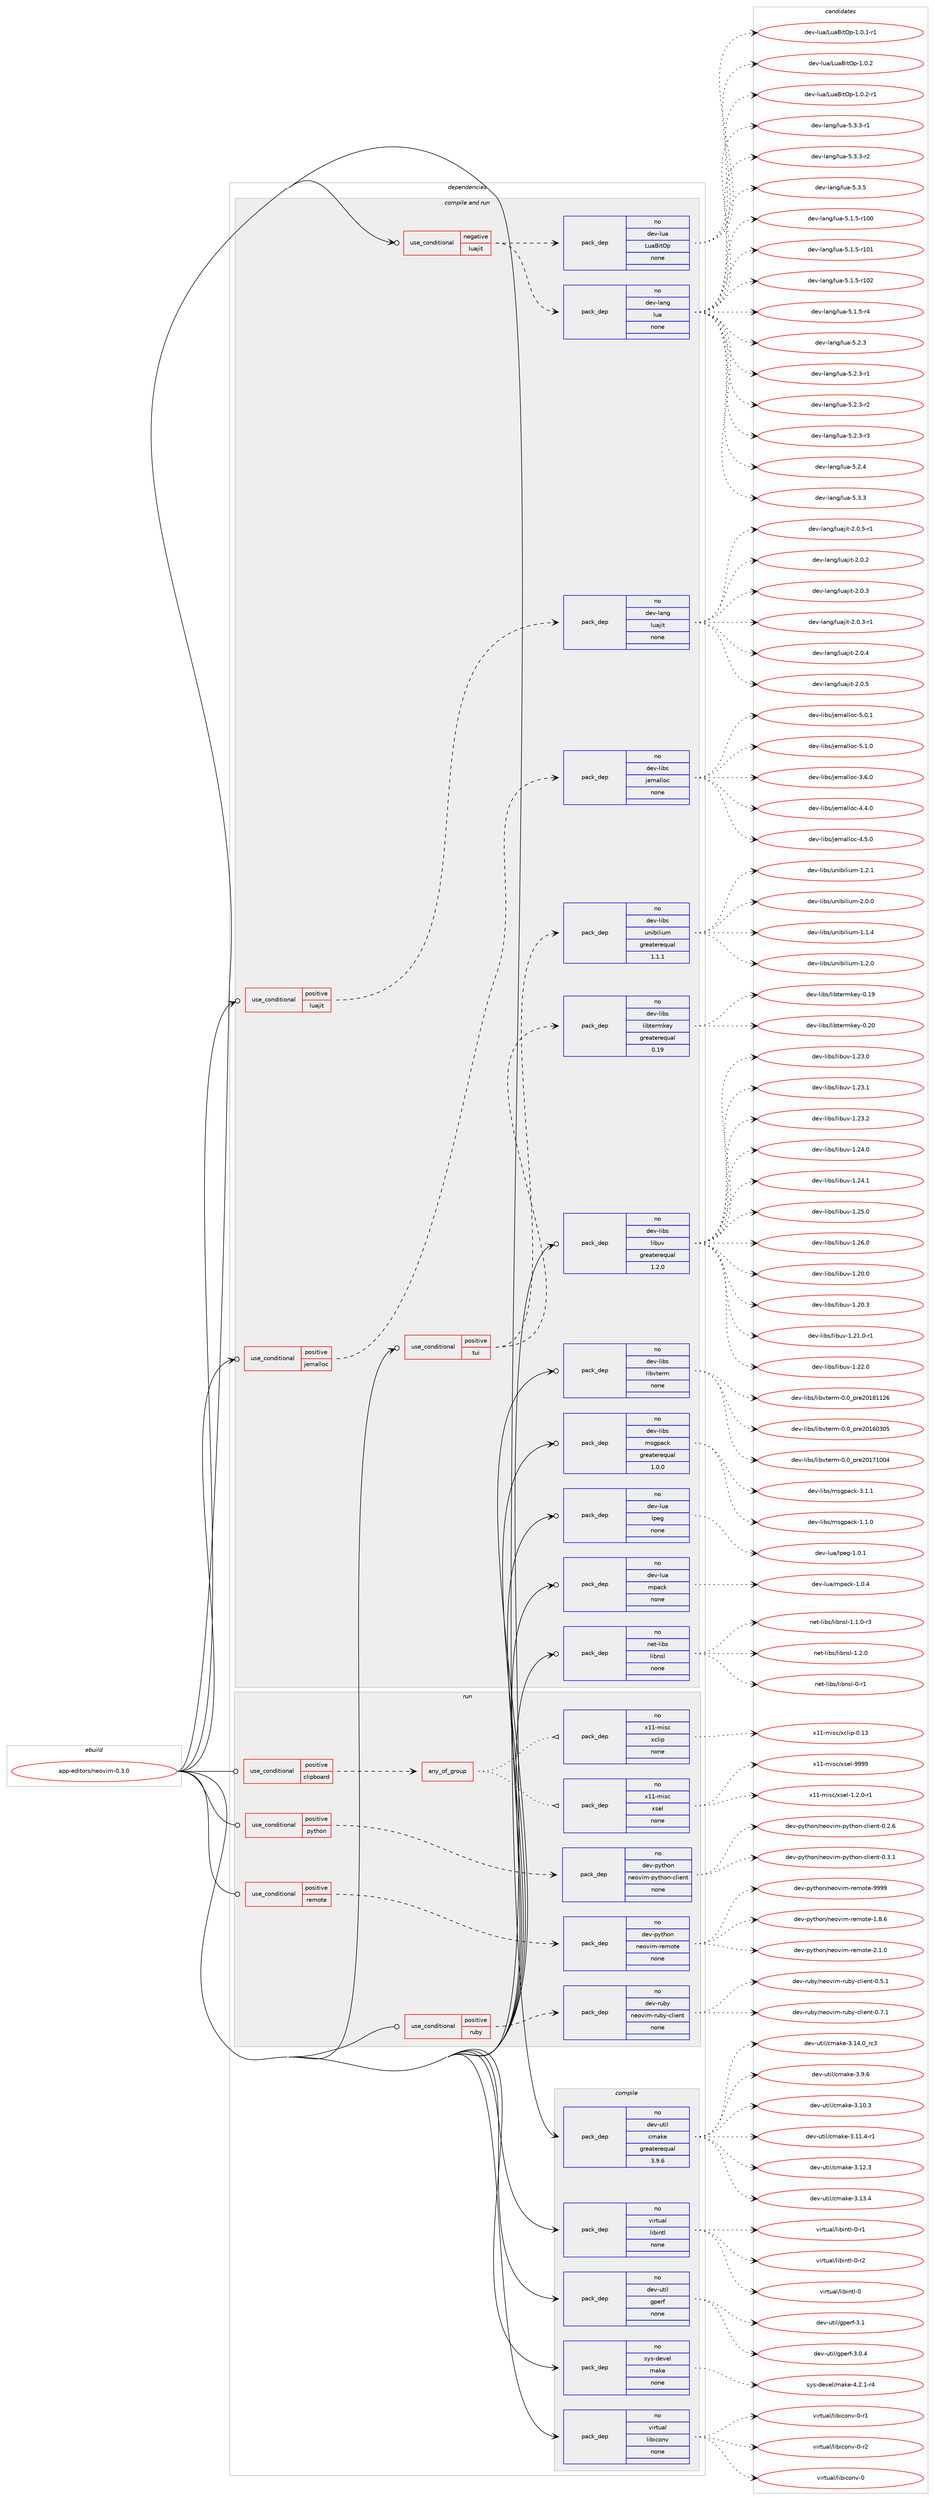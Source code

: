 digraph prolog {

# *************
# Graph options
# *************

newrank=true;
concentrate=true;
compound=true;
graph [rankdir=LR,fontname=Helvetica,fontsize=10,ranksep=1.5];#, ranksep=2.5, nodesep=0.2];
edge  [arrowhead=vee];
node  [fontname=Helvetica,fontsize=10];

# **********
# The ebuild
# **********

subgraph cluster_leftcol {
color=gray;
rank=same;
label=<<i>ebuild</i>>;
id [label="app-editors/neovim-0.3.0", color=red, width=4, href="../app-editors/neovim-0.3.0.svg"];
}

# ****************
# The dependencies
# ****************

subgraph cluster_midcol {
color=gray;
label=<<i>dependencies</i>>;
subgraph cluster_compile {
fillcolor="#eeeeee";
style=filled;
label=<<i>compile</i>>;
subgraph pack912097 {
dependency1280992 [label=<<TABLE BORDER="0" CELLBORDER="1" CELLSPACING="0" CELLPADDING="4" WIDTH="220"><TR><TD ROWSPAN="6" CELLPADDING="30">pack_dep</TD></TR><TR><TD WIDTH="110">no</TD></TR><TR><TD>dev-util</TD></TR><TR><TD>cmake</TD></TR><TR><TD>greaterequal</TD></TR><TR><TD>3.9.6</TD></TR></TABLE>>, shape=none, color=blue];
}
id:e -> dependency1280992:w [weight=20,style="solid",arrowhead="vee"];
subgraph pack912098 {
dependency1280993 [label=<<TABLE BORDER="0" CELLBORDER="1" CELLSPACING="0" CELLPADDING="4" WIDTH="220"><TR><TD ROWSPAN="6" CELLPADDING="30">pack_dep</TD></TR><TR><TD WIDTH="110">no</TD></TR><TR><TD>dev-util</TD></TR><TR><TD>gperf</TD></TR><TR><TD>none</TD></TR><TR><TD></TD></TR></TABLE>>, shape=none, color=blue];
}
id:e -> dependency1280993:w [weight=20,style="solid",arrowhead="vee"];
subgraph pack912099 {
dependency1280994 [label=<<TABLE BORDER="0" CELLBORDER="1" CELLSPACING="0" CELLPADDING="4" WIDTH="220"><TR><TD ROWSPAN="6" CELLPADDING="30">pack_dep</TD></TR><TR><TD WIDTH="110">no</TD></TR><TR><TD>sys-devel</TD></TR><TR><TD>make</TD></TR><TR><TD>none</TD></TR><TR><TD></TD></TR></TABLE>>, shape=none, color=blue];
}
id:e -> dependency1280994:w [weight=20,style="solid",arrowhead="vee"];
subgraph pack912100 {
dependency1280995 [label=<<TABLE BORDER="0" CELLBORDER="1" CELLSPACING="0" CELLPADDING="4" WIDTH="220"><TR><TD ROWSPAN="6" CELLPADDING="30">pack_dep</TD></TR><TR><TD WIDTH="110">no</TD></TR><TR><TD>virtual</TD></TR><TR><TD>libiconv</TD></TR><TR><TD>none</TD></TR><TR><TD></TD></TR></TABLE>>, shape=none, color=blue];
}
id:e -> dependency1280995:w [weight=20,style="solid",arrowhead="vee"];
subgraph pack912101 {
dependency1280996 [label=<<TABLE BORDER="0" CELLBORDER="1" CELLSPACING="0" CELLPADDING="4" WIDTH="220"><TR><TD ROWSPAN="6" CELLPADDING="30">pack_dep</TD></TR><TR><TD WIDTH="110">no</TD></TR><TR><TD>virtual</TD></TR><TR><TD>libintl</TD></TR><TR><TD>none</TD></TR><TR><TD></TD></TR></TABLE>>, shape=none, color=blue];
}
id:e -> dependency1280996:w [weight=20,style="solid",arrowhead="vee"];
}
subgraph cluster_compileandrun {
fillcolor="#eeeeee";
style=filled;
label=<<i>compile and run</i>>;
subgraph cond348966 {
dependency1280997 [label=<<TABLE BORDER="0" CELLBORDER="1" CELLSPACING="0" CELLPADDING="4"><TR><TD ROWSPAN="3" CELLPADDING="10">use_conditional</TD></TR><TR><TD>negative</TD></TR><TR><TD>luajit</TD></TR></TABLE>>, shape=none, color=red];
subgraph pack912102 {
dependency1280998 [label=<<TABLE BORDER="0" CELLBORDER="1" CELLSPACING="0" CELLPADDING="4" WIDTH="220"><TR><TD ROWSPAN="6" CELLPADDING="30">pack_dep</TD></TR><TR><TD WIDTH="110">no</TD></TR><TR><TD>dev-lang</TD></TR><TR><TD>lua</TD></TR><TR><TD>none</TD></TR><TR><TD></TD></TR></TABLE>>, shape=none, color=blue];
}
dependency1280997:e -> dependency1280998:w [weight=20,style="dashed",arrowhead="vee"];
subgraph pack912103 {
dependency1280999 [label=<<TABLE BORDER="0" CELLBORDER="1" CELLSPACING="0" CELLPADDING="4" WIDTH="220"><TR><TD ROWSPAN="6" CELLPADDING="30">pack_dep</TD></TR><TR><TD WIDTH="110">no</TD></TR><TR><TD>dev-lua</TD></TR><TR><TD>LuaBitOp</TD></TR><TR><TD>none</TD></TR><TR><TD></TD></TR></TABLE>>, shape=none, color=blue];
}
dependency1280997:e -> dependency1280999:w [weight=20,style="dashed",arrowhead="vee"];
}
id:e -> dependency1280997:w [weight=20,style="solid",arrowhead="odotvee"];
subgraph cond348967 {
dependency1281000 [label=<<TABLE BORDER="0" CELLBORDER="1" CELLSPACING="0" CELLPADDING="4"><TR><TD ROWSPAN="3" CELLPADDING="10">use_conditional</TD></TR><TR><TD>positive</TD></TR><TR><TD>jemalloc</TD></TR></TABLE>>, shape=none, color=red];
subgraph pack912104 {
dependency1281001 [label=<<TABLE BORDER="0" CELLBORDER="1" CELLSPACING="0" CELLPADDING="4" WIDTH="220"><TR><TD ROWSPAN="6" CELLPADDING="30">pack_dep</TD></TR><TR><TD WIDTH="110">no</TD></TR><TR><TD>dev-libs</TD></TR><TR><TD>jemalloc</TD></TR><TR><TD>none</TD></TR><TR><TD></TD></TR></TABLE>>, shape=none, color=blue];
}
dependency1281000:e -> dependency1281001:w [weight=20,style="dashed",arrowhead="vee"];
}
id:e -> dependency1281000:w [weight=20,style="solid",arrowhead="odotvee"];
subgraph cond348968 {
dependency1281002 [label=<<TABLE BORDER="0" CELLBORDER="1" CELLSPACING="0" CELLPADDING="4"><TR><TD ROWSPAN="3" CELLPADDING="10">use_conditional</TD></TR><TR><TD>positive</TD></TR><TR><TD>luajit</TD></TR></TABLE>>, shape=none, color=red];
subgraph pack912105 {
dependency1281003 [label=<<TABLE BORDER="0" CELLBORDER="1" CELLSPACING="0" CELLPADDING="4" WIDTH="220"><TR><TD ROWSPAN="6" CELLPADDING="30">pack_dep</TD></TR><TR><TD WIDTH="110">no</TD></TR><TR><TD>dev-lang</TD></TR><TR><TD>luajit</TD></TR><TR><TD>none</TD></TR><TR><TD></TD></TR></TABLE>>, shape=none, color=blue];
}
dependency1281002:e -> dependency1281003:w [weight=20,style="dashed",arrowhead="vee"];
}
id:e -> dependency1281002:w [weight=20,style="solid",arrowhead="odotvee"];
subgraph cond348969 {
dependency1281004 [label=<<TABLE BORDER="0" CELLBORDER="1" CELLSPACING="0" CELLPADDING="4"><TR><TD ROWSPAN="3" CELLPADDING="10">use_conditional</TD></TR><TR><TD>positive</TD></TR><TR><TD>tui</TD></TR></TABLE>>, shape=none, color=red];
subgraph pack912106 {
dependency1281005 [label=<<TABLE BORDER="0" CELLBORDER="1" CELLSPACING="0" CELLPADDING="4" WIDTH="220"><TR><TD ROWSPAN="6" CELLPADDING="30">pack_dep</TD></TR><TR><TD WIDTH="110">no</TD></TR><TR><TD>dev-libs</TD></TR><TR><TD>libtermkey</TD></TR><TR><TD>greaterequal</TD></TR><TR><TD>0.19</TD></TR></TABLE>>, shape=none, color=blue];
}
dependency1281004:e -> dependency1281005:w [weight=20,style="dashed",arrowhead="vee"];
subgraph pack912107 {
dependency1281006 [label=<<TABLE BORDER="0" CELLBORDER="1" CELLSPACING="0" CELLPADDING="4" WIDTH="220"><TR><TD ROWSPAN="6" CELLPADDING="30">pack_dep</TD></TR><TR><TD WIDTH="110">no</TD></TR><TR><TD>dev-libs</TD></TR><TR><TD>unibilium</TD></TR><TR><TD>greaterequal</TD></TR><TR><TD>1.1.1</TD></TR></TABLE>>, shape=none, color=blue];
}
dependency1281004:e -> dependency1281006:w [weight=20,style="dashed",arrowhead="vee"];
}
id:e -> dependency1281004:w [weight=20,style="solid",arrowhead="odotvee"];
subgraph pack912108 {
dependency1281007 [label=<<TABLE BORDER="0" CELLBORDER="1" CELLSPACING="0" CELLPADDING="4" WIDTH="220"><TR><TD ROWSPAN="6" CELLPADDING="30">pack_dep</TD></TR><TR><TD WIDTH="110">no</TD></TR><TR><TD>dev-libs</TD></TR><TR><TD>libuv</TD></TR><TR><TD>greaterequal</TD></TR><TR><TD>1.2.0</TD></TR></TABLE>>, shape=none, color=blue];
}
id:e -> dependency1281007:w [weight=20,style="solid",arrowhead="odotvee"];
subgraph pack912109 {
dependency1281008 [label=<<TABLE BORDER="0" CELLBORDER="1" CELLSPACING="0" CELLPADDING="4" WIDTH="220"><TR><TD ROWSPAN="6" CELLPADDING="30">pack_dep</TD></TR><TR><TD WIDTH="110">no</TD></TR><TR><TD>dev-libs</TD></TR><TR><TD>libvterm</TD></TR><TR><TD>none</TD></TR><TR><TD></TD></TR></TABLE>>, shape=none, color=blue];
}
id:e -> dependency1281008:w [weight=20,style="solid",arrowhead="odotvee"];
subgraph pack912110 {
dependency1281009 [label=<<TABLE BORDER="0" CELLBORDER="1" CELLSPACING="0" CELLPADDING="4" WIDTH="220"><TR><TD ROWSPAN="6" CELLPADDING="30">pack_dep</TD></TR><TR><TD WIDTH="110">no</TD></TR><TR><TD>dev-libs</TD></TR><TR><TD>msgpack</TD></TR><TR><TD>greaterequal</TD></TR><TR><TD>1.0.0</TD></TR></TABLE>>, shape=none, color=blue];
}
id:e -> dependency1281009:w [weight=20,style="solid",arrowhead="odotvee"];
subgraph pack912111 {
dependency1281010 [label=<<TABLE BORDER="0" CELLBORDER="1" CELLSPACING="0" CELLPADDING="4" WIDTH="220"><TR><TD ROWSPAN="6" CELLPADDING="30">pack_dep</TD></TR><TR><TD WIDTH="110">no</TD></TR><TR><TD>dev-lua</TD></TR><TR><TD>lpeg</TD></TR><TR><TD>none</TD></TR><TR><TD></TD></TR></TABLE>>, shape=none, color=blue];
}
id:e -> dependency1281010:w [weight=20,style="solid",arrowhead="odotvee"];
subgraph pack912112 {
dependency1281011 [label=<<TABLE BORDER="0" CELLBORDER="1" CELLSPACING="0" CELLPADDING="4" WIDTH="220"><TR><TD ROWSPAN="6" CELLPADDING="30">pack_dep</TD></TR><TR><TD WIDTH="110">no</TD></TR><TR><TD>dev-lua</TD></TR><TR><TD>mpack</TD></TR><TR><TD>none</TD></TR><TR><TD></TD></TR></TABLE>>, shape=none, color=blue];
}
id:e -> dependency1281011:w [weight=20,style="solid",arrowhead="odotvee"];
subgraph pack912113 {
dependency1281012 [label=<<TABLE BORDER="0" CELLBORDER="1" CELLSPACING="0" CELLPADDING="4" WIDTH="220"><TR><TD ROWSPAN="6" CELLPADDING="30">pack_dep</TD></TR><TR><TD WIDTH="110">no</TD></TR><TR><TD>net-libs</TD></TR><TR><TD>libnsl</TD></TR><TR><TD>none</TD></TR><TR><TD></TD></TR></TABLE>>, shape=none, color=blue];
}
id:e -> dependency1281012:w [weight=20,style="solid",arrowhead="odotvee"];
}
subgraph cluster_run {
fillcolor="#eeeeee";
style=filled;
label=<<i>run</i>>;
subgraph cond348970 {
dependency1281013 [label=<<TABLE BORDER="0" CELLBORDER="1" CELLSPACING="0" CELLPADDING="4"><TR><TD ROWSPAN="3" CELLPADDING="10">use_conditional</TD></TR><TR><TD>positive</TD></TR><TR><TD>clipboard</TD></TR></TABLE>>, shape=none, color=red];
subgraph any19401 {
dependency1281014 [label=<<TABLE BORDER="0" CELLBORDER="1" CELLSPACING="0" CELLPADDING="4"><TR><TD CELLPADDING="10">any_of_group</TD></TR></TABLE>>, shape=none, color=red];subgraph pack912114 {
dependency1281015 [label=<<TABLE BORDER="0" CELLBORDER="1" CELLSPACING="0" CELLPADDING="4" WIDTH="220"><TR><TD ROWSPAN="6" CELLPADDING="30">pack_dep</TD></TR><TR><TD WIDTH="110">no</TD></TR><TR><TD>x11-misc</TD></TR><TR><TD>xsel</TD></TR><TR><TD>none</TD></TR><TR><TD></TD></TR></TABLE>>, shape=none, color=blue];
}
dependency1281014:e -> dependency1281015:w [weight=20,style="dotted",arrowhead="oinv"];
subgraph pack912115 {
dependency1281016 [label=<<TABLE BORDER="0" CELLBORDER="1" CELLSPACING="0" CELLPADDING="4" WIDTH="220"><TR><TD ROWSPAN="6" CELLPADDING="30">pack_dep</TD></TR><TR><TD WIDTH="110">no</TD></TR><TR><TD>x11-misc</TD></TR><TR><TD>xclip</TD></TR><TR><TD>none</TD></TR><TR><TD></TD></TR></TABLE>>, shape=none, color=blue];
}
dependency1281014:e -> dependency1281016:w [weight=20,style="dotted",arrowhead="oinv"];
}
dependency1281013:e -> dependency1281014:w [weight=20,style="dashed",arrowhead="vee"];
}
id:e -> dependency1281013:w [weight=20,style="solid",arrowhead="odot"];
subgraph cond348971 {
dependency1281017 [label=<<TABLE BORDER="0" CELLBORDER="1" CELLSPACING="0" CELLPADDING="4"><TR><TD ROWSPAN="3" CELLPADDING="10">use_conditional</TD></TR><TR><TD>positive</TD></TR><TR><TD>python</TD></TR></TABLE>>, shape=none, color=red];
subgraph pack912116 {
dependency1281018 [label=<<TABLE BORDER="0" CELLBORDER="1" CELLSPACING="0" CELLPADDING="4" WIDTH="220"><TR><TD ROWSPAN="6" CELLPADDING="30">pack_dep</TD></TR><TR><TD WIDTH="110">no</TD></TR><TR><TD>dev-python</TD></TR><TR><TD>neovim-python-client</TD></TR><TR><TD>none</TD></TR><TR><TD></TD></TR></TABLE>>, shape=none, color=blue];
}
dependency1281017:e -> dependency1281018:w [weight=20,style="dashed",arrowhead="vee"];
}
id:e -> dependency1281017:w [weight=20,style="solid",arrowhead="odot"];
subgraph cond348972 {
dependency1281019 [label=<<TABLE BORDER="0" CELLBORDER="1" CELLSPACING="0" CELLPADDING="4"><TR><TD ROWSPAN="3" CELLPADDING="10">use_conditional</TD></TR><TR><TD>positive</TD></TR><TR><TD>remote</TD></TR></TABLE>>, shape=none, color=red];
subgraph pack912117 {
dependency1281020 [label=<<TABLE BORDER="0" CELLBORDER="1" CELLSPACING="0" CELLPADDING="4" WIDTH="220"><TR><TD ROWSPAN="6" CELLPADDING="30">pack_dep</TD></TR><TR><TD WIDTH="110">no</TD></TR><TR><TD>dev-python</TD></TR><TR><TD>neovim-remote</TD></TR><TR><TD>none</TD></TR><TR><TD></TD></TR></TABLE>>, shape=none, color=blue];
}
dependency1281019:e -> dependency1281020:w [weight=20,style="dashed",arrowhead="vee"];
}
id:e -> dependency1281019:w [weight=20,style="solid",arrowhead="odot"];
subgraph cond348973 {
dependency1281021 [label=<<TABLE BORDER="0" CELLBORDER="1" CELLSPACING="0" CELLPADDING="4"><TR><TD ROWSPAN="3" CELLPADDING="10">use_conditional</TD></TR><TR><TD>positive</TD></TR><TR><TD>ruby</TD></TR></TABLE>>, shape=none, color=red];
subgraph pack912118 {
dependency1281022 [label=<<TABLE BORDER="0" CELLBORDER="1" CELLSPACING="0" CELLPADDING="4" WIDTH="220"><TR><TD ROWSPAN="6" CELLPADDING="30">pack_dep</TD></TR><TR><TD WIDTH="110">no</TD></TR><TR><TD>dev-ruby</TD></TR><TR><TD>neovim-ruby-client</TD></TR><TR><TD>none</TD></TR><TR><TD></TD></TR></TABLE>>, shape=none, color=blue];
}
dependency1281021:e -> dependency1281022:w [weight=20,style="dashed",arrowhead="vee"];
}
id:e -> dependency1281021:w [weight=20,style="solid",arrowhead="odot"];
}
}

# **************
# The candidates
# **************

subgraph cluster_choices {
rank=same;
color=gray;
label=<<i>candidates</i>>;

subgraph choice912097 {
color=black;
nodesep=1;
choice1001011184511711610510847991099710710145514649484651 [label="dev-util/cmake-3.10.3", color=red, width=4,href="../dev-util/cmake-3.10.3.svg"];
choice10010111845117116105108479910997107101455146494946524511449 [label="dev-util/cmake-3.11.4-r1", color=red, width=4,href="../dev-util/cmake-3.11.4-r1.svg"];
choice1001011184511711610510847991099710710145514649504651 [label="dev-util/cmake-3.12.3", color=red, width=4,href="../dev-util/cmake-3.12.3.svg"];
choice1001011184511711610510847991099710710145514649514652 [label="dev-util/cmake-3.13.4", color=red, width=4,href="../dev-util/cmake-3.13.4.svg"];
choice1001011184511711610510847991099710710145514649524648951149951 [label="dev-util/cmake-3.14.0_rc3", color=red, width=4,href="../dev-util/cmake-3.14.0_rc3.svg"];
choice10010111845117116105108479910997107101455146574654 [label="dev-util/cmake-3.9.6", color=red, width=4,href="../dev-util/cmake-3.9.6.svg"];
dependency1280992:e -> choice1001011184511711610510847991099710710145514649484651:w [style=dotted,weight="100"];
dependency1280992:e -> choice10010111845117116105108479910997107101455146494946524511449:w [style=dotted,weight="100"];
dependency1280992:e -> choice1001011184511711610510847991099710710145514649504651:w [style=dotted,weight="100"];
dependency1280992:e -> choice1001011184511711610510847991099710710145514649514652:w [style=dotted,weight="100"];
dependency1280992:e -> choice1001011184511711610510847991099710710145514649524648951149951:w [style=dotted,weight="100"];
dependency1280992:e -> choice10010111845117116105108479910997107101455146574654:w [style=dotted,weight="100"];
}
subgraph choice912098 {
color=black;
nodesep=1;
choice1001011184511711610510847103112101114102455146484652 [label="dev-util/gperf-3.0.4", color=red, width=4,href="../dev-util/gperf-3.0.4.svg"];
choice100101118451171161051084710311210111410245514649 [label="dev-util/gperf-3.1", color=red, width=4,href="../dev-util/gperf-3.1.svg"];
dependency1280993:e -> choice1001011184511711610510847103112101114102455146484652:w [style=dotted,weight="100"];
dependency1280993:e -> choice100101118451171161051084710311210111410245514649:w [style=dotted,weight="100"];
}
subgraph choice912099 {
color=black;
nodesep=1;
choice1151211154510010111810110847109971071014552465046494511452 [label="sys-devel/make-4.2.1-r4", color=red, width=4,href="../sys-devel/make-4.2.1-r4.svg"];
dependency1280994:e -> choice1151211154510010111810110847109971071014552465046494511452:w [style=dotted,weight="100"];
}
subgraph choice912100 {
color=black;
nodesep=1;
choice118105114116117971084710810598105991111101184548 [label="virtual/libiconv-0", color=red, width=4,href="../virtual/libiconv-0.svg"];
choice1181051141161179710847108105981059911111011845484511449 [label="virtual/libiconv-0-r1", color=red, width=4,href="../virtual/libiconv-0-r1.svg"];
choice1181051141161179710847108105981059911111011845484511450 [label="virtual/libiconv-0-r2", color=red, width=4,href="../virtual/libiconv-0-r2.svg"];
dependency1280995:e -> choice118105114116117971084710810598105991111101184548:w [style=dotted,weight="100"];
dependency1280995:e -> choice1181051141161179710847108105981059911111011845484511449:w [style=dotted,weight="100"];
dependency1280995:e -> choice1181051141161179710847108105981059911111011845484511450:w [style=dotted,weight="100"];
}
subgraph choice912101 {
color=black;
nodesep=1;
choice1181051141161179710847108105981051101161084548 [label="virtual/libintl-0", color=red, width=4,href="../virtual/libintl-0.svg"];
choice11810511411611797108471081059810511011610845484511449 [label="virtual/libintl-0-r1", color=red, width=4,href="../virtual/libintl-0-r1.svg"];
choice11810511411611797108471081059810511011610845484511450 [label="virtual/libintl-0-r2", color=red, width=4,href="../virtual/libintl-0-r2.svg"];
dependency1280996:e -> choice1181051141161179710847108105981051101161084548:w [style=dotted,weight="100"];
dependency1280996:e -> choice11810511411611797108471081059810511011610845484511449:w [style=dotted,weight="100"];
dependency1280996:e -> choice11810511411611797108471081059810511011610845484511450:w [style=dotted,weight="100"];
}
subgraph choice912102 {
color=black;
nodesep=1;
choice1001011184510897110103471081179745534649465345114494848 [label="dev-lang/lua-5.1.5-r100", color=red, width=4,href="../dev-lang/lua-5.1.5-r100.svg"];
choice1001011184510897110103471081179745534649465345114494849 [label="dev-lang/lua-5.1.5-r101", color=red, width=4,href="../dev-lang/lua-5.1.5-r101.svg"];
choice1001011184510897110103471081179745534649465345114494850 [label="dev-lang/lua-5.1.5-r102", color=red, width=4,href="../dev-lang/lua-5.1.5-r102.svg"];
choice100101118451089711010347108117974553464946534511452 [label="dev-lang/lua-5.1.5-r4", color=red, width=4,href="../dev-lang/lua-5.1.5-r4.svg"];
choice10010111845108971101034710811797455346504651 [label="dev-lang/lua-5.2.3", color=red, width=4,href="../dev-lang/lua-5.2.3.svg"];
choice100101118451089711010347108117974553465046514511449 [label="dev-lang/lua-5.2.3-r1", color=red, width=4,href="../dev-lang/lua-5.2.3-r1.svg"];
choice100101118451089711010347108117974553465046514511450 [label="dev-lang/lua-5.2.3-r2", color=red, width=4,href="../dev-lang/lua-5.2.3-r2.svg"];
choice100101118451089711010347108117974553465046514511451 [label="dev-lang/lua-5.2.3-r3", color=red, width=4,href="../dev-lang/lua-5.2.3-r3.svg"];
choice10010111845108971101034710811797455346504652 [label="dev-lang/lua-5.2.4", color=red, width=4,href="../dev-lang/lua-5.2.4.svg"];
choice10010111845108971101034710811797455346514651 [label="dev-lang/lua-5.3.3", color=red, width=4,href="../dev-lang/lua-5.3.3.svg"];
choice100101118451089711010347108117974553465146514511449 [label="dev-lang/lua-5.3.3-r1", color=red, width=4,href="../dev-lang/lua-5.3.3-r1.svg"];
choice100101118451089711010347108117974553465146514511450 [label="dev-lang/lua-5.3.3-r2", color=red, width=4,href="../dev-lang/lua-5.3.3-r2.svg"];
choice10010111845108971101034710811797455346514653 [label="dev-lang/lua-5.3.5", color=red, width=4,href="../dev-lang/lua-5.3.5.svg"];
dependency1280998:e -> choice1001011184510897110103471081179745534649465345114494848:w [style=dotted,weight="100"];
dependency1280998:e -> choice1001011184510897110103471081179745534649465345114494849:w [style=dotted,weight="100"];
dependency1280998:e -> choice1001011184510897110103471081179745534649465345114494850:w [style=dotted,weight="100"];
dependency1280998:e -> choice100101118451089711010347108117974553464946534511452:w [style=dotted,weight="100"];
dependency1280998:e -> choice10010111845108971101034710811797455346504651:w [style=dotted,weight="100"];
dependency1280998:e -> choice100101118451089711010347108117974553465046514511449:w [style=dotted,weight="100"];
dependency1280998:e -> choice100101118451089711010347108117974553465046514511450:w [style=dotted,weight="100"];
dependency1280998:e -> choice100101118451089711010347108117974553465046514511451:w [style=dotted,weight="100"];
dependency1280998:e -> choice10010111845108971101034710811797455346504652:w [style=dotted,weight="100"];
dependency1280998:e -> choice10010111845108971101034710811797455346514651:w [style=dotted,weight="100"];
dependency1280998:e -> choice100101118451089711010347108117974553465146514511449:w [style=dotted,weight="100"];
dependency1280998:e -> choice100101118451089711010347108117974553465146514511450:w [style=dotted,weight="100"];
dependency1280998:e -> choice10010111845108971101034710811797455346514653:w [style=dotted,weight="100"];
}
subgraph choice912103 {
color=black;
nodesep=1;
choice100101118451081179747761179766105116791124549464846494511449 [label="dev-lua/LuaBitOp-1.0.1-r1", color=red, width=4,href="../dev-lua/LuaBitOp-1.0.1-r1.svg"];
choice10010111845108117974776117976610511679112454946484650 [label="dev-lua/LuaBitOp-1.0.2", color=red, width=4,href="../dev-lua/LuaBitOp-1.0.2.svg"];
choice100101118451081179747761179766105116791124549464846504511449 [label="dev-lua/LuaBitOp-1.0.2-r1", color=red, width=4,href="../dev-lua/LuaBitOp-1.0.2-r1.svg"];
dependency1280999:e -> choice100101118451081179747761179766105116791124549464846494511449:w [style=dotted,weight="100"];
dependency1280999:e -> choice10010111845108117974776117976610511679112454946484650:w [style=dotted,weight="100"];
dependency1280999:e -> choice100101118451081179747761179766105116791124549464846504511449:w [style=dotted,weight="100"];
}
subgraph choice912104 {
color=black;
nodesep=1;
choice1001011184510810598115471061011099710810811199455146544648 [label="dev-libs/jemalloc-3.6.0", color=red, width=4,href="../dev-libs/jemalloc-3.6.0.svg"];
choice1001011184510810598115471061011099710810811199455246524648 [label="dev-libs/jemalloc-4.4.0", color=red, width=4,href="../dev-libs/jemalloc-4.4.0.svg"];
choice1001011184510810598115471061011099710810811199455246534648 [label="dev-libs/jemalloc-4.5.0", color=red, width=4,href="../dev-libs/jemalloc-4.5.0.svg"];
choice1001011184510810598115471061011099710810811199455346484649 [label="dev-libs/jemalloc-5.0.1", color=red, width=4,href="../dev-libs/jemalloc-5.0.1.svg"];
choice1001011184510810598115471061011099710810811199455346494648 [label="dev-libs/jemalloc-5.1.0", color=red, width=4,href="../dev-libs/jemalloc-5.1.0.svg"];
dependency1281001:e -> choice1001011184510810598115471061011099710810811199455146544648:w [style=dotted,weight="100"];
dependency1281001:e -> choice1001011184510810598115471061011099710810811199455246524648:w [style=dotted,weight="100"];
dependency1281001:e -> choice1001011184510810598115471061011099710810811199455246534648:w [style=dotted,weight="100"];
dependency1281001:e -> choice1001011184510810598115471061011099710810811199455346484649:w [style=dotted,weight="100"];
dependency1281001:e -> choice1001011184510810598115471061011099710810811199455346494648:w [style=dotted,weight="100"];
}
subgraph choice912105 {
color=black;
nodesep=1;
choice10010111845108971101034710811797106105116455046484650 [label="dev-lang/luajit-2.0.2", color=red, width=4,href="../dev-lang/luajit-2.0.2.svg"];
choice10010111845108971101034710811797106105116455046484651 [label="dev-lang/luajit-2.0.3", color=red, width=4,href="../dev-lang/luajit-2.0.3.svg"];
choice100101118451089711010347108117971061051164550464846514511449 [label="dev-lang/luajit-2.0.3-r1", color=red, width=4,href="../dev-lang/luajit-2.0.3-r1.svg"];
choice10010111845108971101034710811797106105116455046484652 [label="dev-lang/luajit-2.0.4", color=red, width=4,href="../dev-lang/luajit-2.0.4.svg"];
choice10010111845108971101034710811797106105116455046484653 [label="dev-lang/luajit-2.0.5", color=red, width=4,href="../dev-lang/luajit-2.0.5.svg"];
choice100101118451089711010347108117971061051164550464846534511449 [label="dev-lang/luajit-2.0.5-r1", color=red, width=4,href="../dev-lang/luajit-2.0.5-r1.svg"];
dependency1281003:e -> choice10010111845108971101034710811797106105116455046484650:w [style=dotted,weight="100"];
dependency1281003:e -> choice10010111845108971101034710811797106105116455046484651:w [style=dotted,weight="100"];
dependency1281003:e -> choice100101118451089711010347108117971061051164550464846514511449:w [style=dotted,weight="100"];
dependency1281003:e -> choice10010111845108971101034710811797106105116455046484652:w [style=dotted,weight="100"];
dependency1281003:e -> choice10010111845108971101034710811797106105116455046484653:w [style=dotted,weight="100"];
dependency1281003:e -> choice100101118451089711010347108117971061051164550464846534511449:w [style=dotted,weight="100"];
}
subgraph choice912106 {
color=black;
nodesep=1;
choice100101118451081059811547108105981161011141091071011214548464957 [label="dev-libs/libtermkey-0.19", color=red, width=4,href="../dev-libs/libtermkey-0.19.svg"];
choice100101118451081059811547108105981161011141091071011214548465048 [label="dev-libs/libtermkey-0.20", color=red, width=4,href="../dev-libs/libtermkey-0.20.svg"];
dependency1281005:e -> choice100101118451081059811547108105981161011141091071011214548464957:w [style=dotted,weight="100"];
dependency1281005:e -> choice100101118451081059811547108105981161011141091071011214548465048:w [style=dotted,weight="100"];
}
subgraph choice912107 {
color=black;
nodesep=1;
choice10010111845108105981154711711010598105108105117109454946494652 [label="dev-libs/unibilium-1.1.4", color=red, width=4,href="../dev-libs/unibilium-1.1.4.svg"];
choice10010111845108105981154711711010598105108105117109454946504648 [label="dev-libs/unibilium-1.2.0", color=red, width=4,href="../dev-libs/unibilium-1.2.0.svg"];
choice10010111845108105981154711711010598105108105117109454946504649 [label="dev-libs/unibilium-1.2.1", color=red, width=4,href="../dev-libs/unibilium-1.2.1.svg"];
choice10010111845108105981154711711010598105108105117109455046484648 [label="dev-libs/unibilium-2.0.0", color=red, width=4,href="../dev-libs/unibilium-2.0.0.svg"];
dependency1281006:e -> choice10010111845108105981154711711010598105108105117109454946494652:w [style=dotted,weight="100"];
dependency1281006:e -> choice10010111845108105981154711711010598105108105117109454946504648:w [style=dotted,weight="100"];
dependency1281006:e -> choice10010111845108105981154711711010598105108105117109454946504649:w [style=dotted,weight="100"];
dependency1281006:e -> choice10010111845108105981154711711010598105108105117109455046484648:w [style=dotted,weight="100"];
}
subgraph choice912108 {
color=black;
nodesep=1;
choice1001011184510810598115471081059811711845494650484648 [label="dev-libs/libuv-1.20.0", color=red, width=4,href="../dev-libs/libuv-1.20.0.svg"];
choice1001011184510810598115471081059811711845494650484651 [label="dev-libs/libuv-1.20.3", color=red, width=4,href="../dev-libs/libuv-1.20.3.svg"];
choice10010111845108105981154710810598117118454946504946484511449 [label="dev-libs/libuv-1.21.0-r1", color=red, width=4,href="../dev-libs/libuv-1.21.0-r1.svg"];
choice1001011184510810598115471081059811711845494650504648 [label="dev-libs/libuv-1.22.0", color=red, width=4,href="../dev-libs/libuv-1.22.0.svg"];
choice1001011184510810598115471081059811711845494650514648 [label="dev-libs/libuv-1.23.0", color=red, width=4,href="../dev-libs/libuv-1.23.0.svg"];
choice1001011184510810598115471081059811711845494650514649 [label="dev-libs/libuv-1.23.1", color=red, width=4,href="../dev-libs/libuv-1.23.1.svg"];
choice1001011184510810598115471081059811711845494650514650 [label="dev-libs/libuv-1.23.2", color=red, width=4,href="../dev-libs/libuv-1.23.2.svg"];
choice1001011184510810598115471081059811711845494650524648 [label="dev-libs/libuv-1.24.0", color=red, width=4,href="../dev-libs/libuv-1.24.0.svg"];
choice1001011184510810598115471081059811711845494650524649 [label="dev-libs/libuv-1.24.1", color=red, width=4,href="../dev-libs/libuv-1.24.1.svg"];
choice1001011184510810598115471081059811711845494650534648 [label="dev-libs/libuv-1.25.0", color=red, width=4,href="../dev-libs/libuv-1.25.0.svg"];
choice1001011184510810598115471081059811711845494650544648 [label="dev-libs/libuv-1.26.0", color=red, width=4,href="../dev-libs/libuv-1.26.0.svg"];
dependency1281007:e -> choice1001011184510810598115471081059811711845494650484648:w [style=dotted,weight="100"];
dependency1281007:e -> choice1001011184510810598115471081059811711845494650484651:w [style=dotted,weight="100"];
dependency1281007:e -> choice10010111845108105981154710810598117118454946504946484511449:w [style=dotted,weight="100"];
dependency1281007:e -> choice1001011184510810598115471081059811711845494650504648:w [style=dotted,weight="100"];
dependency1281007:e -> choice1001011184510810598115471081059811711845494650514648:w [style=dotted,weight="100"];
dependency1281007:e -> choice1001011184510810598115471081059811711845494650514649:w [style=dotted,weight="100"];
dependency1281007:e -> choice1001011184510810598115471081059811711845494650514650:w [style=dotted,weight="100"];
dependency1281007:e -> choice1001011184510810598115471081059811711845494650524648:w [style=dotted,weight="100"];
dependency1281007:e -> choice1001011184510810598115471081059811711845494650524649:w [style=dotted,weight="100"];
dependency1281007:e -> choice1001011184510810598115471081059811711845494650534648:w [style=dotted,weight="100"];
dependency1281007:e -> choice1001011184510810598115471081059811711845494650544648:w [style=dotted,weight="100"];
}
subgraph choice912109 {
color=black;
nodesep=1;
choice1001011184510810598115471081059811811610111410945484648951121141015048495448514853 [label="dev-libs/libvterm-0.0_pre20160305", color=red, width=4,href="../dev-libs/libvterm-0.0_pre20160305.svg"];
choice1001011184510810598115471081059811811610111410945484648951121141015048495549484852 [label="dev-libs/libvterm-0.0_pre20171004", color=red, width=4,href="../dev-libs/libvterm-0.0_pre20171004.svg"];
choice1001011184510810598115471081059811811610111410945484648951121141015048495649495054 [label="dev-libs/libvterm-0.0_pre20181126", color=red, width=4,href="../dev-libs/libvterm-0.0_pre20181126.svg"];
dependency1281008:e -> choice1001011184510810598115471081059811811610111410945484648951121141015048495448514853:w [style=dotted,weight="100"];
dependency1281008:e -> choice1001011184510810598115471081059811811610111410945484648951121141015048495549484852:w [style=dotted,weight="100"];
dependency1281008:e -> choice1001011184510810598115471081059811811610111410945484648951121141015048495649495054:w [style=dotted,weight="100"];
}
subgraph choice912110 {
color=black;
nodesep=1;
choice1001011184510810598115471091151031129799107454946494648 [label="dev-libs/msgpack-1.1.0", color=red, width=4,href="../dev-libs/msgpack-1.1.0.svg"];
choice1001011184510810598115471091151031129799107455146494649 [label="dev-libs/msgpack-3.1.1", color=red, width=4,href="../dev-libs/msgpack-3.1.1.svg"];
dependency1281009:e -> choice1001011184510810598115471091151031129799107454946494648:w [style=dotted,weight="100"];
dependency1281009:e -> choice1001011184510810598115471091151031129799107455146494649:w [style=dotted,weight="100"];
}
subgraph choice912111 {
color=black;
nodesep=1;
choice100101118451081179747108112101103454946484649 [label="dev-lua/lpeg-1.0.1", color=red, width=4,href="../dev-lua/lpeg-1.0.1.svg"];
dependency1281010:e -> choice100101118451081179747108112101103454946484649:w [style=dotted,weight="100"];
}
subgraph choice912112 {
color=black;
nodesep=1;
choice1001011184510811797471091129799107454946484652 [label="dev-lua/mpack-1.0.4", color=red, width=4,href="../dev-lua/mpack-1.0.4.svg"];
dependency1281011:e -> choice1001011184510811797471091129799107454946484652:w [style=dotted,weight="100"];
}
subgraph choice912113 {
color=black;
nodesep=1;
choice1101011164510810598115471081059811011510845484511449 [label="net-libs/libnsl-0-r1", color=red, width=4,href="../net-libs/libnsl-0-r1.svg"];
choice110101116451081059811547108105981101151084549464946484511451 [label="net-libs/libnsl-1.1.0-r3", color=red, width=4,href="../net-libs/libnsl-1.1.0-r3.svg"];
choice11010111645108105981154710810598110115108454946504648 [label="net-libs/libnsl-1.2.0", color=red, width=4,href="../net-libs/libnsl-1.2.0.svg"];
dependency1281012:e -> choice1101011164510810598115471081059811011510845484511449:w [style=dotted,weight="100"];
dependency1281012:e -> choice110101116451081059811547108105981101151084549464946484511451:w [style=dotted,weight="100"];
dependency1281012:e -> choice11010111645108105981154710810598110115108454946504648:w [style=dotted,weight="100"];
}
subgraph choice912114 {
color=black;
nodesep=1;
choice12049494510910511599471201151011084549465046484511449 [label="x11-misc/xsel-1.2.0-r1", color=red, width=4,href="../x11-misc/xsel-1.2.0-r1.svg"];
choice12049494510910511599471201151011084557575757 [label="x11-misc/xsel-9999", color=red, width=4,href="../x11-misc/xsel-9999.svg"];
dependency1281015:e -> choice12049494510910511599471201151011084549465046484511449:w [style=dotted,weight="100"];
dependency1281015:e -> choice12049494510910511599471201151011084557575757:w [style=dotted,weight="100"];
}
subgraph choice912115 {
color=black;
nodesep=1;
choice1204949451091051159947120991081051124548464951 [label="x11-misc/xclip-0.13", color=red, width=4,href="../x11-misc/xclip-0.13.svg"];
dependency1281016:e -> choice1204949451091051159947120991081051124548464951:w [style=dotted,weight="100"];
}
subgraph choice912116 {
color=black;
nodesep=1;
choice1001011184511212111610411111047110101111118105109451121211161041111104599108105101110116454846504654 [label="dev-python/neovim-python-client-0.2.6", color=red, width=4,href="../dev-python/neovim-python-client-0.2.6.svg"];
choice1001011184511212111610411111047110101111118105109451121211161041111104599108105101110116454846514649 [label="dev-python/neovim-python-client-0.3.1", color=red, width=4,href="../dev-python/neovim-python-client-0.3.1.svg"];
dependency1281018:e -> choice1001011184511212111610411111047110101111118105109451121211161041111104599108105101110116454846504654:w [style=dotted,weight="100"];
dependency1281018:e -> choice1001011184511212111610411111047110101111118105109451121211161041111104599108105101110116454846514649:w [style=dotted,weight="100"];
}
subgraph choice912117 {
color=black;
nodesep=1;
choice100101118451121211161041111104711010111111810510945114101109111116101454946564654 [label="dev-python/neovim-remote-1.8.6", color=red, width=4,href="../dev-python/neovim-remote-1.8.6.svg"];
choice100101118451121211161041111104711010111111810510945114101109111116101455046494648 [label="dev-python/neovim-remote-2.1.0", color=red, width=4,href="../dev-python/neovim-remote-2.1.0.svg"];
choice1001011184511212111610411111047110101111118105109451141011091111161014557575757 [label="dev-python/neovim-remote-9999", color=red, width=4,href="../dev-python/neovim-remote-9999.svg"];
dependency1281020:e -> choice100101118451121211161041111104711010111111810510945114101109111116101454946564654:w [style=dotted,weight="100"];
dependency1281020:e -> choice100101118451121211161041111104711010111111810510945114101109111116101455046494648:w [style=dotted,weight="100"];
dependency1281020:e -> choice1001011184511212111610411111047110101111118105109451141011091111161014557575757:w [style=dotted,weight="100"];
}
subgraph choice912118 {
color=black;
nodesep=1;
choice10010111845114117981214711010111111810510945114117981214599108105101110116454846534649 [label="dev-ruby/neovim-ruby-client-0.5.1", color=red, width=4,href="../dev-ruby/neovim-ruby-client-0.5.1.svg"];
choice10010111845114117981214711010111111810510945114117981214599108105101110116454846554649 [label="dev-ruby/neovim-ruby-client-0.7.1", color=red, width=4,href="../dev-ruby/neovim-ruby-client-0.7.1.svg"];
dependency1281022:e -> choice10010111845114117981214711010111111810510945114117981214599108105101110116454846534649:w [style=dotted,weight="100"];
dependency1281022:e -> choice10010111845114117981214711010111111810510945114117981214599108105101110116454846554649:w [style=dotted,weight="100"];
}
}

}
